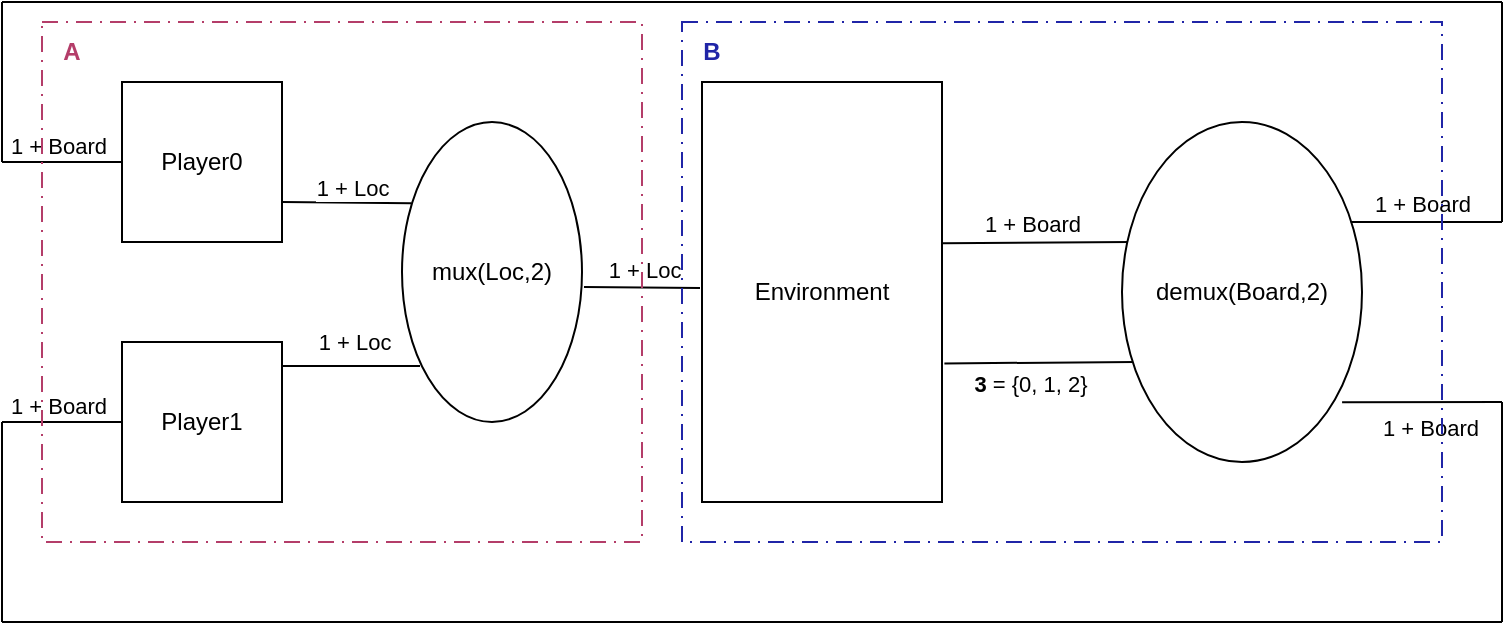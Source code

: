 <mxfile version="28.2.5">
  <diagram name="Page-1" id="8m5D9IINrI50sm1xeiVv">
    <mxGraphModel dx="1002" dy="940" grid="1" gridSize="10" guides="1" tooltips="1" connect="1" arrows="1" fold="1" page="1" pageScale="1" pageWidth="1100" pageHeight="1700" math="0" shadow="0">
      <root>
        <mxCell id="0" />
        <mxCell id="1" parent="0" />
        <mxCell id="jVBMLtscBEM3OXXfgbqj-1" value="Player0" style="whiteSpace=wrap;html=1;aspect=fixed;" parent="1" vertex="1">
          <mxGeometry x="100" y="240" width="80" height="80" as="geometry" />
        </mxCell>
        <mxCell id="jVBMLtscBEM3OXXfgbqj-2" value="Player1" style="whiteSpace=wrap;html=1;aspect=fixed;" parent="1" vertex="1">
          <mxGeometry x="100" y="370" width="80" height="80" as="geometry" />
        </mxCell>
        <mxCell id="jVBMLtscBEM3OXXfgbqj-3" value="mux(Loc,2)" style="ellipse;whiteSpace=wrap;html=1;" parent="1" vertex="1">
          <mxGeometry x="240" y="260" width="90" height="150" as="geometry" />
        </mxCell>
        <mxCell id="jVBMLtscBEM3OXXfgbqj-4" value="" style="endArrow=none;html=1;rounded=0;entryX=0.1;entryY=0.813;entryDx=0;entryDy=0;entryPerimeter=0;" parent="1" target="jVBMLtscBEM3OXXfgbqj-3" edge="1">
          <mxGeometry width="50" height="50" relative="1" as="geometry">
            <mxPoint x="180" y="382" as="sourcePoint" />
            <mxPoint x="490" y="470" as="targetPoint" />
          </mxGeometry>
        </mxCell>
        <mxCell id="jVBMLtscBEM3OXXfgbqj-5" value="1 + Loc" style="edgeLabel;html=1;align=center;verticalAlign=middle;resizable=0;points=[];" parent="jVBMLtscBEM3OXXfgbqj-4" vertex="1" connectable="0">
          <mxGeometry x="0.038" y="2" relative="1" as="geometry">
            <mxPoint y="-10" as="offset" />
          </mxGeometry>
        </mxCell>
        <mxCell id="jVBMLtscBEM3OXXfgbqj-6" value="" style="endArrow=none;html=1;rounded=0;exitX=1;exitY=0.75;exitDx=0;exitDy=0;entryX=0.052;entryY=0.271;entryDx=0;entryDy=0;entryPerimeter=0;" parent="1" source="jVBMLtscBEM3OXXfgbqj-1" target="jVBMLtscBEM3OXXfgbqj-3" edge="1">
          <mxGeometry width="50" height="50" relative="1" as="geometry">
            <mxPoint x="440" y="520" as="sourcePoint" />
            <mxPoint x="490" y="470" as="targetPoint" />
          </mxGeometry>
        </mxCell>
        <mxCell id="jVBMLtscBEM3OXXfgbqj-7" value="1 + Loc" style="edgeLabel;html=1;align=center;verticalAlign=bottom;resizable=0;points=[];labelPosition=center;verticalLabelPosition=top;" parent="jVBMLtscBEM3OXXfgbqj-6" vertex="1" connectable="0">
          <mxGeometry x="0.081" y="-1" relative="1" as="geometry">
            <mxPoint as="offset" />
          </mxGeometry>
        </mxCell>
        <mxCell id="jVBMLtscBEM3OXXfgbqj-9" value="Environment" style="rounded=0;whiteSpace=wrap;html=1;" parent="1" vertex="1">
          <mxGeometry x="390" y="240" width="120" height="210" as="geometry" />
        </mxCell>
        <mxCell id="jVBMLtscBEM3OXXfgbqj-10" value="" style="endArrow=none;html=1;rounded=0;exitX=1.011;exitY=0.55;exitDx=0;exitDy=0;exitPerimeter=0;" parent="1" source="jVBMLtscBEM3OXXfgbqj-3" edge="1">
          <mxGeometry width="50" height="50" relative="1" as="geometry">
            <mxPoint x="670" y="410" as="sourcePoint" />
            <mxPoint x="389" y="343" as="targetPoint" />
          </mxGeometry>
        </mxCell>
        <mxCell id="jVBMLtscBEM3OXXfgbqj-14" value="1 + Loc" style="edgeLabel;html=1;align=center;verticalAlign=bottom;resizable=0;points=[];labelPosition=center;verticalLabelPosition=top;" parent="jVBMLtscBEM3OXXfgbqj-10" vertex="1" connectable="0">
          <mxGeometry x="0.028" relative="1" as="geometry">
            <mxPoint as="offset" />
          </mxGeometry>
        </mxCell>
        <mxCell id="jVBMLtscBEM3OXXfgbqj-15" value="" style="endArrow=none;html=1;rounded=0;exitX=1.003;exitY=0.384;exitDx=0;exitDy=0;exitPerimeter=0;entryX=0.038;entryY=0.353;entryDx=0;entryDy=0;entryPerimeter=0;" parent="1" source="jVBMLtscBEM3OXXfgbqj-9" target="jVBMLtscBEM3OXXfgbqj-19" edge="1">
          <mxGeometry width="50" height="50" relative="1" as="geometry">
            <mxPoint x="670" y="390" as="sourcePoint" />
            <mxPoint x="600" y="321" as="targetPoint" />
          </mxGeometry>
        </mxCell>
        <mxCell id="jVBMLtscBEM3OXXfgbqj-18" value="1 + Board" style="edgeLabel;html=1;align=center;verticalAlign=bottom;resizable=0;points=[];labelPosition=center;verticalLabelPosition=top;" parent="jVBMLtscBEM3OXXfgbqj-15" vertex="1" connectable="0">
          <mxGeometry x="-0.061" y="-2" relative="1" as="geometry">
            <mxPoint y="-3" as="offset" />
          </mxGeometry>
        </mxCell>
        <mxCell id="jVBMLtscBEM3OXXfgbqj-16" value="" style="endArrow=none;html=1;rounded=0;exitX=1.01;exitY=0.67;exitDx=0;exitDy=0;exitPerimeter=0;entryX=0.054;entryY=0.706;entryDx=0;entryDy=0;entryPerimeter=0;" parent="1" source="jVBMLtscBEM3OXXfgbqj-9" target="jVBMLtscBEM3OXXfgbqj-19" edge="1">
          <mxGeometry width="50" height="50" relative="1" as="geometry">
            <mxPoint x="670" y="390" as="sourcePoint" />
            <mxPoint x="600" y="380" as="targetPoint" />
          </mxGeometry>
        </mxCell>
        <mxCell id="jVBMLtscBEM3OXXfgbqj-17" value="&lt;b&gt;3&lt;/b&gt; = {0, 1, 2}" style="edgeLabel;html=1;align=center;verticalAlign=top;resizable=0;points=[];labelPosition=center;verticalLabelPosition=bottom;" parent="jVBMLtscBEM3OXXfgbqj-16" vertex="1" connectable="0">
          <mxGeometry x="-0.106" y="2" relative="1" as="geometry">
            <mxPoint as="offset" />
          </mxGeometry>
        </mxCell>
        <mxCell id="jVBMLtscBEM3OXXfgbqj-19" value="demux(Board,2)" style="ellipse;whiteSpace=wrap;html=1;" parent="1" vertex="1">
          <mxGeometry x="600" y="260" width="120" height="170" as="geometry" />
        </mxCell>
        <mxCell id="jVBMLtscBEM3OXXfgbqj-21" value="" style="endArrow=none;html=1;rounded=0;exitX=0.953;exitY=0.294;exitDx=0;exitDy=0;exitPerimeter=0;" parent="1" source="jVBMLtscBEM3OXXfgbqj-19" edge="1">
          <mxGeometry width="50" height="50" relative="1" as="geometry">
            <mxPoint x="390" y="360" as="sourcePoint" />
            <mxPoint x="790" y="310" as="targetPoint" />
          </mxGeometry>
        </mxCell>
        <mxCell id="jVBMLtscBEM3OXXfgbqj-22" value="1 + Board" style="edgeLabel;html=1;align=center;verticalAlign=bottom;resizable=0;points=[];labelPosition=center;verticalLabelPosition=top;" parent="jVBMLtscBEM3OXXfgbqj-21" vertex="1" connectable="0">
          <mxGeometry x="-0.055" relative="1" as="geometry">
            <mxPoint as="offset" />
          </mxGeometry>
        </mxCell>
        <mxCell id="jVBMLtscBEM3OXXfgbqj-23" value="" style="endArrow=none;html=1;rounded=0;exitX=0.917;exitY=0.824;exitDx=0;exitDy=0;exitPerimeter=0;" parent="1" source="jVBMLtscBEM3OXXfgbqj-19" edge="1">
          <mxGeometry width="50" height="50" relative="1" as="geometry">
            <mxPoint x="710" y="400" as="sourcePoint" />
            <mxPoint x="790" y="400" as="targetPoint" />
          </mxGeometry>
        </mxCell>
        <mxCell id="jVBMLtscBEM3OXXfgbqj-24" value="1 + Board" style="edgeLabel;html=1;align=center;verticalAlign=top;resizable=0;points=[];labelPosition=center;verticalLabelPosition=bottom;" parent="jVBMLtscBEM3OXXfgbqj-23" vertex="1" connectable="0">
          <mxGeometry x="0.1" relative="1" as="geometry">
            <mxPoint as="offset" />
          </mxGeometry>
        </mxCell>
        <mxCell id="jVBMLtscBEM3OXXfgbqj-25" value="" style="endArrow=none;html=1;rounded=0;" parent="1" edge="1">
          <mxGeometry width="50" height="50" relative="1" as="geometry">
            <mxPoint x="790" y="310" as="sourcePoint" />
            <mxPoint x="790" y="200" as="targetPoint" />
          </mxGeometry>
        </mxCell>
        <mxCell id="jVBMLtscBEM3OXXfgbqj-26" value="" style="endArrow=none;html=1;rounded=0;" parent="1" edge="1">
          <mxGeometry width="50" height="50" relative="1" as="geometry">
            <mxPoint x="790" y="200" as="sourcePoint" />
            <mxPoint x="40" y="200" as="targetPoint" />
          </mxGeometry>
        </mxCell>
        <mxCell id="jVBMLtscBEM3OXXfgbqj-27" value="" style="endArrow=none;html=1;rounded=0;" parent="1" edge="1">
          <mxGeometry width="50" height="50" relative="1" as="geometry">
            <mxPoint x="40" y="280" as="sourcePoint" />
            <mxPoint x="40" y="200" as="targetPoint" />
          </mxGeometry>
        </mxCell>
        <mxCell id="jVBMLtscBEM3OXXfgbqj-28" value="" style="endArrow=none;html=1;rounded=0;exitX=0;exitY=0.5;exitDx=0;exitDy=0;" parent="1" source="jVBMLtscBEM3OXXfgbqj-1" edge="1">
          <mxGeometry width="50" height="50" relative="1" as="geometry">
            <mxPoint x="210" y="370" as="sourcePoint" />
            <mxPoint x="40" y="280" as="targetPoint" />
          </mxGeometry>
        </mxCell>
        <mxCell id="jVBMLtscBEM3OXXfgbqj-29" value="1 + Board" style="edgeLabel;html=1;align=center;verticalAlign=bottom;resizable=0;points=[];labelPosition=center;verticalLabelPosition=top;" parent="jVBMLtscBEM3OXXfgbqj-28" vertex="1" connectable="0">
          <mxGeometry x="0.073" relative="1" as="geometry">
            <mxPoint as="offset" />
          </mxGeometry>
        </mxCell>
        <mxCell id="jVBMLtscBEM3OXXfgbqj-31" value="" style="endArrow=none;html=1;rounded=0;" parent="1" edge="1">
          <mxGeometry width="50" height="50" relative="1" as="geometry">
            <mxPoint x="790" y="510" as="sourcePoint" />
            <mxPoint x="790" y="400" as="targetPoint" />
          </mxGeometry>
        </mxCell>
        <mxCell id="jVBMLtscBEM3OXXfgbqj-32" value="" style="endArrow=none;html=1;rounded=0;" parent="1" edge="1">
          <mxGeometry width="50" height="50" relative="1" as="geometry">
            <mxPoint x="790" y="510" as="sourcePoint" />
            <mxPoint x="40" y="510" as="targetPoint" />
          </mxGeometry>
        </mxCell>
        <mxCell id="jVBMLtscBEM3OXXfgbqj-33" value="" style="endArrow=none;html=1;rounded=0;" parent="1" edge="1">
          <mxGeometry width="50" height="50" relative="1" as="geometry">
            <mxPoint x="40" y="510" as="sourcePoint" />
            <mxPoint x="40" y="410" as="targetPoint" />
          </mxGeometry>
        </mxCell>
        <mxCell id="jVBMLtscBEM3OXXfgbqj-35" value="" style="endArrow=none;html=1;rounded=0;exitX=0;exitY=0.5;exitDx=0;exitDy=0;" parent="1" edge="1">
          <mxGeometry width="50" height="50" relative="1" as="geometry">
            <mxPoint x="100" y="410" as="sourcePoint" />
            <mxPoint x="40" y="410" as="targetPoint" />
          </mxGeometry>
        </mxCell>
        <mxCell id="jVBMLtscBEM3OXXfgbqj-36" value="1 + Board" style="edgeLabel;html=1;align=center;verticalAlign=bottom;resizable=0;points=[];labelPosition=center;verticalLabelPosition=top;" parent="jVBMLtscBEM3OXXfgbqj-35" vertex="1" connectable="0">
          <mxGeometry x="0.073" relative="1" as="geometry">
            <mxPoint as="offset" />
          </mxGeometry>
        </mxCell>
        <mxCell id="jVBMLtscBEM3OXXfgbqj-37" value="&lt;span style=&quot;white-space: pre;&quot;&gt;&#x9;&lt;/span&gt;&lt;span style=&quot;white-space: pre;&quot;&gt;&#x9;&lt;/span&gt;&lt;span style=&quot;white-space: pre;&quot;&gt;&#x9;&lt;/span&gt;" style="rounded=0;whiteSpace=wrap;html=1;fillColor=none;dashed=1;dashPattern=8 4 1 4;align=left;strokeColor=#B43D69;" parent="1" vertex="1">
          <mxGeometry x="60" y="210" width="300" height="260" as="geometry" />
        </mxCell>
        <mxCell id="jVBMLtscBEM3OXXfgbqj-38" value="&lt;font style=&quot;color: rgb(180, 61, 105);&quot;&gt;&lt;b&gt;A&lt;/b&gt;&lt;/font&gt;" style="text;html=1;align=center;verticalAlign=middle;whiteSpace=wrap;rounded=0;" parent="1" vertex="1">
          <mxGeometry x="60" y="210" width="30" height="30" as="geometry" />
        </mxCell>
        <mxCell id="jVBMLtscBEM3OXXfgbqj-39" value="" style="rounded=0;whiteSpace=wrap;html=1;strokeColor=#2025A7;fillColor=none;dashed=1;dashPattern=8 4 1 4;" parent="1" vertex="1">
          <mxGeometry x="380" y="210" width="380" height="260" as="geometry" />
        </mxCell>
        <mxCell id="jVBMLtscBEM3OXXfgbqj-41" value="&lt;b&gt;&lt;font style=&quot;color: rgb(32, 37, 167);&quot;&gt;B&lt;/font&gt;&lt;/b&gt;" style="text;html=1;align=center;verticalAlign=middle;whiteSpace=wrap;rounded=0;" parent="1" vertex="1">
          <mxGeometry x="380" y="210" width="30" height="30" as="geometry" />
        </mxCell>
      </root>
    </mxGraphModel>
  </diagram>
</mxfile>
